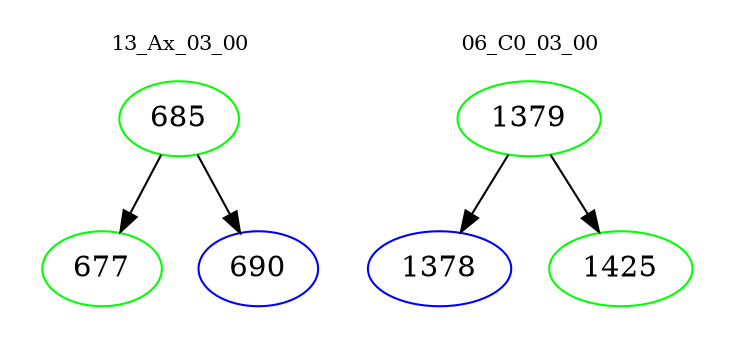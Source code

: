 digraph{
subgraph cluster_0 {
color = white
label = "13_Ax_03_00";
fontsize=10;
T0_685 [label="685", color="green"]
T0_685 -> T0_677 [color="black"]
T0_677 [label="677", color="green"]
T0_685 -> T0_690 [color="black"]
T0_690 [label="690", color="blue"]
}
subgraph cluster_1 {
color = white
label = "06_C0_03_00";
fontsize=10;
T1_1379 [label="1379", color="green"]
T1_1379 -> T1_1378 [color="black"]
T1_1378 [label="1378", color="blue"]
T1_1379 -> T1_1425 [color="black"]
T1_1425 [label="1425", color="green"]
}
}
